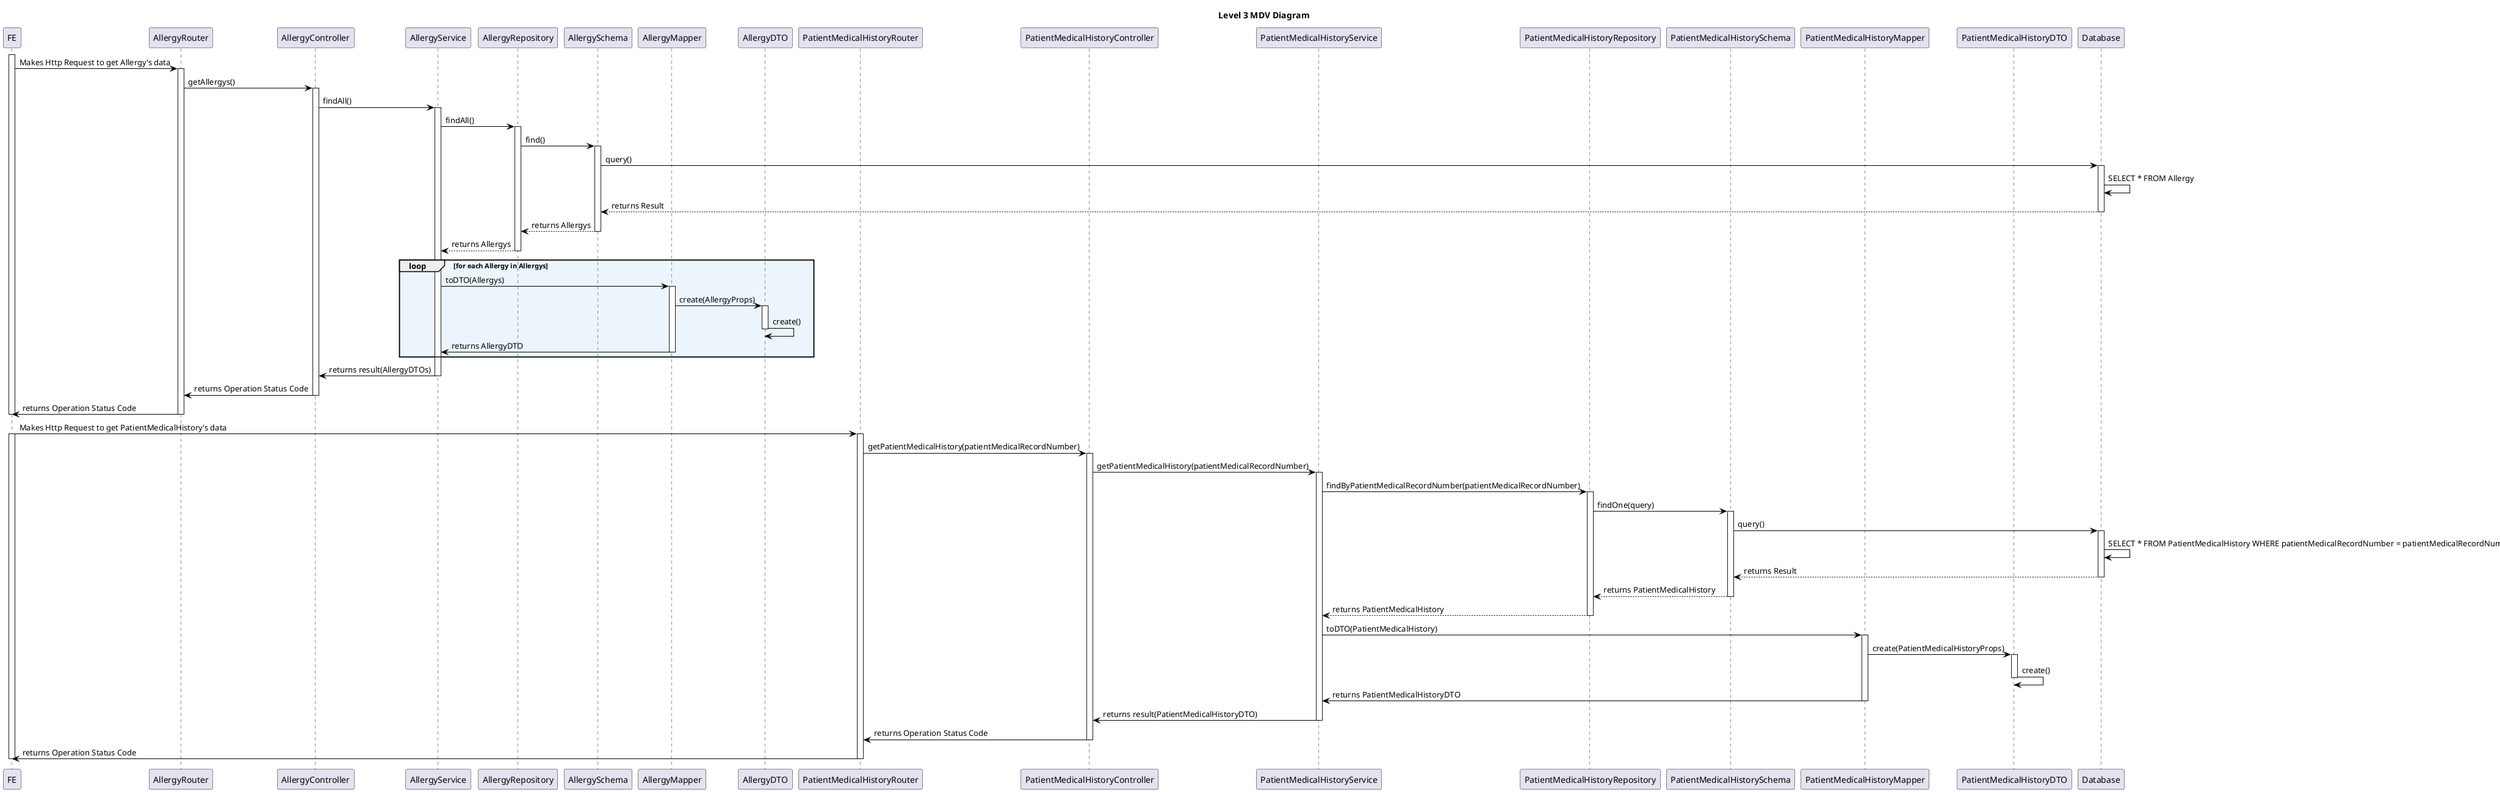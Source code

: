 @startuml level_3_MDV

title Level 3 MDV Diagram

hide empty members
'skinparam Linetype ortho

skinparam class {
    BackgroundColor<<valueObject>> #D6EAF8
    BackgroundColor<<root>> #FDEBD0
    BackgroundColor<<service>> #D1F2EB
    BackgroundColor #UIF9E7
    ArrowColor Black
}

skinparam package {
    BackgroundColor #EBF5FB
}

participant FE as FE
participant "AllergyRouter" as RR
participant "AllergyController" as RC
participant "AllergyService" as RS
participant "AllergyRepository" as RRE
participant "AllergySchema" as RSC
participant "AllergyMapper" as RM
participant "AllergyDTO" as RD
participant "PatientMedicalHistoryRouter" as AR
participant "PatientMedicalHistoryController" as AC
participant "PatientMedicalHistoryService" as AS
participant "PatientMedicalHistoryRepository" as ARP
participant "PatientMedicalHistorySchema" as ASC
participant "PatientMedicalHistoryMapper" as AM
participant "PatientMedicalHistoryDTO" as AD
participant "Database" as DB


activate FE
FE -> RR: Makes Http Request to get Allergy's data
activate RR
RR -> RC: getAllergys()
activate RC
RC -> RS: findAll()
activate RS
RS -> RRE: findAll()
activate RRE
RRE -> RSC: find()
activate RSC
RSC -> DB: query()
activate DB
DB -> DB: SELECT * FROM Allergy
DB --> RSC: returns Result
deactivate DB
RSC --> RRE: returns Allergys
deactivate RSC
RRE --> RS: returns Allergys
deactivate RRE
loop for each Allergy in Allergys
    RS -> RM: toDTO(Allergys)
    activate RM
    RM -> RD: create(AllergyProps)
    activate RD
    RD -> RD: create()
    deactivate RD
    RM -> RS: returns AllergyDTO
    deactivate RM
end
RS -> RC: returns result(AllergyDTOs)
deactivate RS
RC -> RR: returns Operation Status Code
deactivate RC
RR -> FE: returns Operation Status Code
deactivate RR
deactivate FE

FE -> AR: Makes Http Request to get PatientMedicalHistory's data
activate FE
activate AR
AR -> AC: getPatientMedicalHistory(patientMedicalRecordNumber)
activate AC
AC -> AS: getPatientMedicalHistory(patientMedicalRecordNumber)
activate AS
AS -> ARP: findByPatientMedicalRecordNumber(patientMedicalRecordNumber)
activate ARP
ARP -> ASC: findOne(query)
activate ASC
ASC -> DB: query()
activate DB
DB -> DB: SELECT * FROM PatientMedicalHistory WHERE patientMedicalRecordNumber = patientMedicalRecordNumber
DB --> ASC: returns Result
deactivate DB
ASC --> ARP: returns PatientMedicalHistory
deactivate ASC
ARP --> AS: returns PatientMedicalHistory
deactivate ARP
AS -> AM: toDTO(PatientMedicalHistory)
activate AM
AM -> AD: create(PatientMedicalHistoryProps)
activate AD
AD -> AD: create()
deactivate AD
AM -> AS: returns PatientMedicalHistoryDTO
deactivate AM
AS -> AC: returns result(PatientMedicalHistoryDTO)
deactivate AS
AC -> AR: returns Operation Status Code
deactivate AC
AR -> FE: returns Operation Status Code
deactivate AR
deactivate FE

@enduml